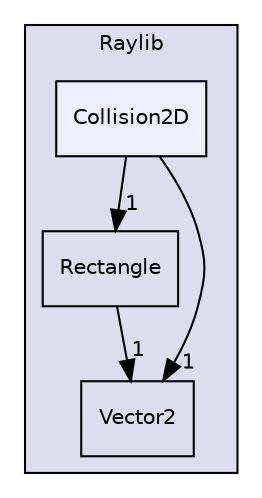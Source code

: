 digraph "Documents/GitHub/B-YEP-400-LYN-4-1-indiestudio-lucas.guichard/Lib/XRaylib/Raylib/Collision2D" {
  compound=true
  node [ fontsize="10", fontname="Helvetica"];
  edge [ labelfontsize="10", labelfontname="Helvetica"];
  subgraph clusterdir_de334b3105e3c27a200be04983862f6f {
    graph [ bgcolor="#ddddee", pencolor="black", label="Raylib" fontname="Helvetica", fontsize="10", URL="dir_de334b3105e3c27a200be04983862f6f.html"]
  dir_4fae295f01a2965dff9d34ef9d6f9183 [shape=box label="Rectangle" URL="dir_4fae295f01a2965dff9d34ef9d6f9183.html"];
  dir_93fb1639309cce101efc82642960f385 [shape=box label="Vector2" URL="dir_93fb1639309cce101efc82642960f385.html"];
  dir_eac59bbac74b0628df14bd3d08e33c3d [shape=box, label="Collision2D", style="filled", fillcolor="#eeeeff", pencolor="black", URL="dir_eac59bbac74b0628df14bd3d08e33c3d.html"];
  }
  dir_4fae295f01a2965dff9d34ef9d6f9183->dir_93fb1639309cce101efc82642960f385 [headlabel="1", labeldistance=1.5 headhref="dir_000043_000050.html"];
  dir_eac59bbac74b0628df14bd3d08e33c3d->dir_4fae295f01a2965dff9d34ef9d6f9183 [headlabel="1", labeldistance=1.5 headhref="dir_000030_000043.html"];
  dir_eac59bbac74b0628df14bd3d08e33c3d->dir_93fb1639309cce101efc82642960f385 [headlabel="1", labeldistance=1.5 headhref="dir_000030_000050.html"];
}
